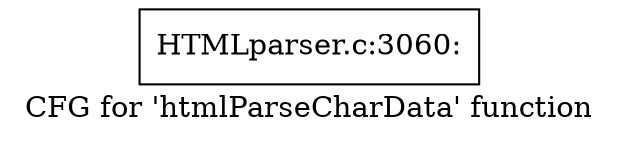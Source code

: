 digraph "CFG for 'htmlParseCharData' function" {
	label="CFG for 'htmlParseCharData' function";

	Node0x3fd3e00 [shape=record,label="{HTMLparser.c:3060:}"];
}
